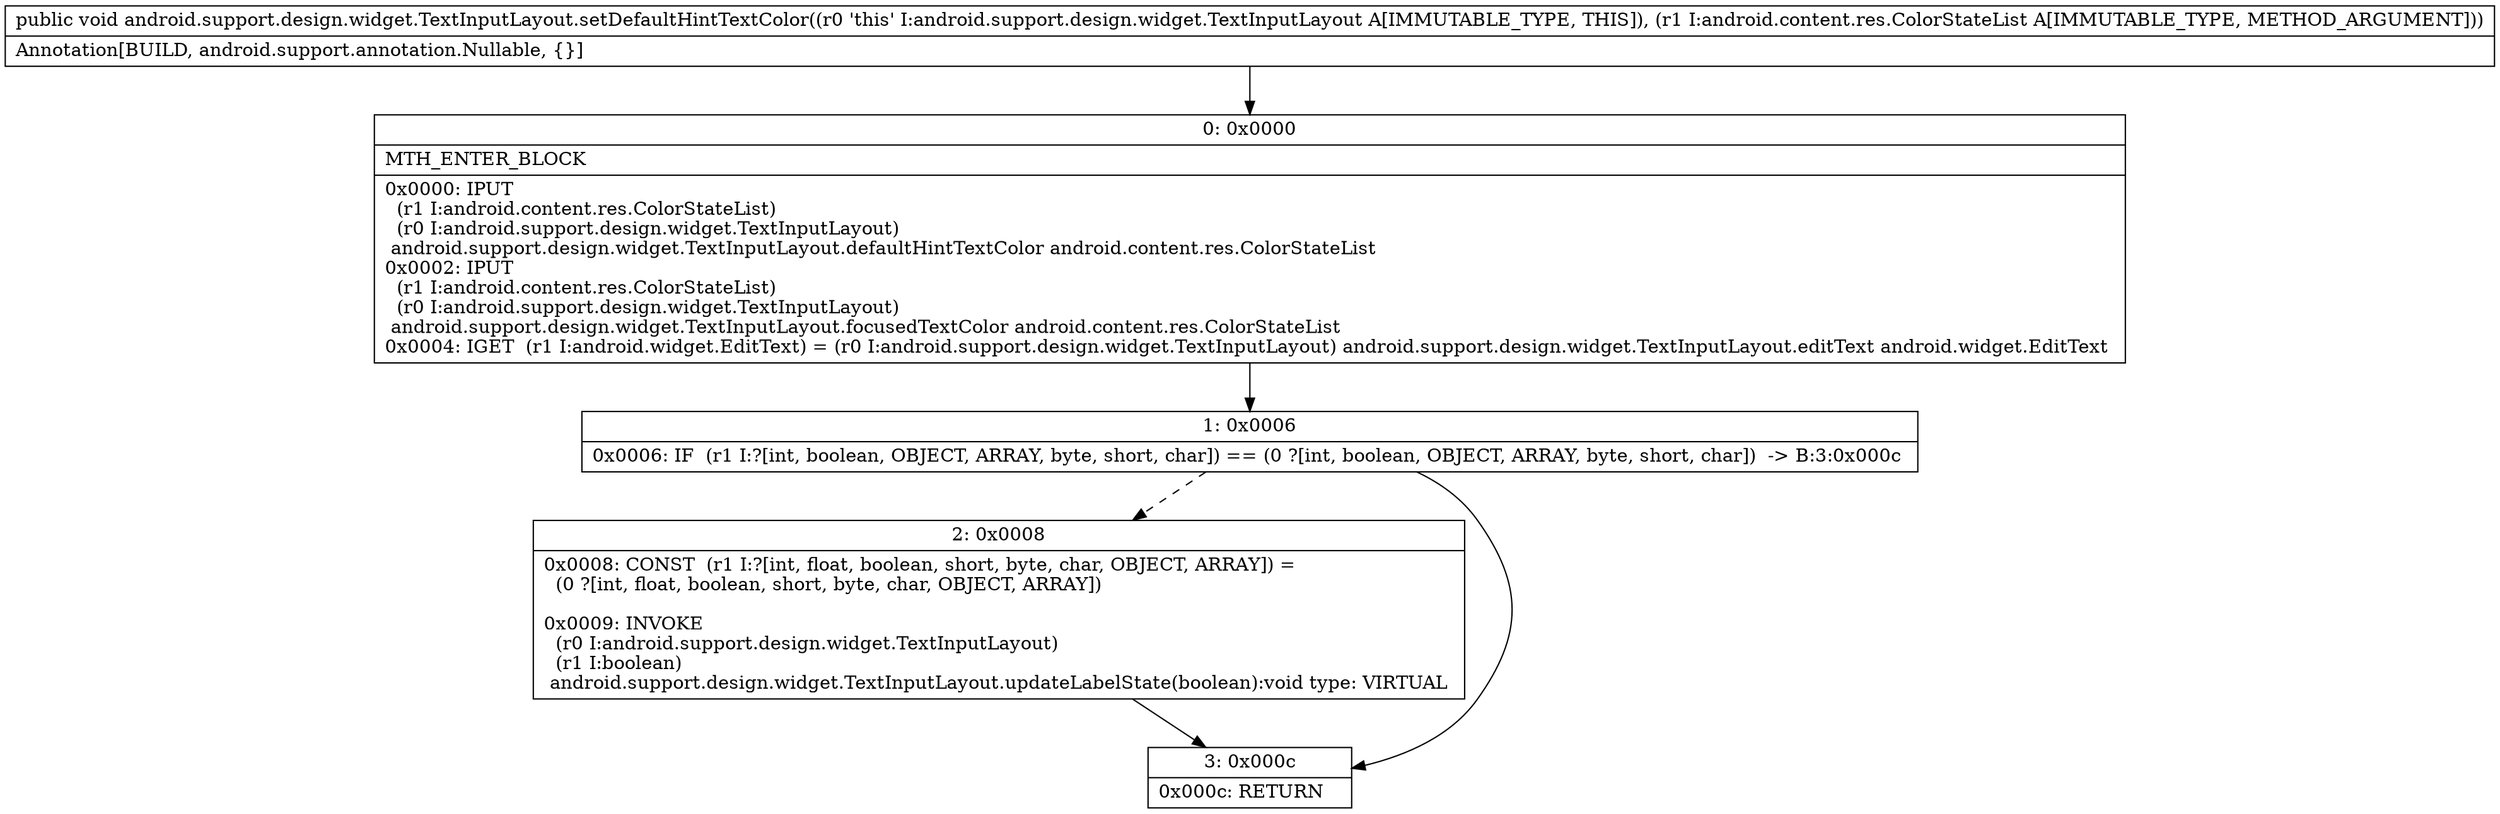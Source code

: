 digraph "CFG forandroid.support.design.widget.TextInputLayout.setDefaultHintTextColor(Landroid\/content\/res\/ColorStateList;)V" {
Node_0 [shape=record,label="{0\:\ 0x0000|MTH_ENTER_BLOCK\l|0x0000: IPUT  \l  (r1 I:android.content.res.ColorStateList)\l  (r0 I:android.support.design.widget.TextInputLayout)\l android.support.design.widget.TextInputLayout.defaultHintTextColor android.content.res.ColorStateList \l0x0002: IPUT  \l  (r1 I:android.content.res.ColorStateList)\l  (r0 I:android.support.design.widget.TextInputLayout)\l android.support.design.widget.TextInputLayout.focusedTextColor android.content.res.ColorStateList \l0x0004: IGET  (r1 I:android.widget.EditText) = (r0 I:android.support.design.widget.TextInputLayout) android.support.design.widget.TextInputLayout.editText android.widget.EditText \l}"];
Node_1 [shape=record,label="{1\:\ 0x0006|0x0006: IF  (r1 I:?[int, boolean, OBJECT, ARRAY, byte, short, char]) == (0 ?[int, boolean, OBJECT, ARRAY, byte, short, char])  \-\> B:3:0x000c \l}"];
Node_2 [shape=record,label="{2\:\ 0x0008|0x0008: CONST  (r1 I:?[int, float, boolean, short, byte, char, OBJECT, ARRAY]) = \l  (0 ?[int, float, boolean, short, byte, char, OBJECT, ARRAY])\l \l0x0009: INVOKE  \l  (r0 I:android.support.design.widget.TextInputLayout)\l  (r1 I:boolean)\l android.support.design.widget.TextInputLayout.updateLabelState(boolean):void type: VIRTUAL \l}"];
Node_3 [shape=record,label="{3\:\ 0x000c|0x000c: RETURN   \l}"];
MethodNode[shape=record,label="{public void android.support.design.widget.TextInputLayout.setDefaultHintTextColor((r0 'this' I:android.support.design.widget.TextInputLayout A[IMMUTABLE_TYPE, THIS]), (r1 I:android.content.res.ColorStateList A[IMMUTABLE_TYPE, METHOD_ARGUMENT]))  | Annotation[BUILD, android.support.annotation.Nullable, \{\}]\l}"];
MethodNode -> Node_0;
Node_0 -> Node_1;
Node_1 -> Node_2[style=dashed];
Node_1 -> Node_3;
Node_2 -> Node_3;
}

